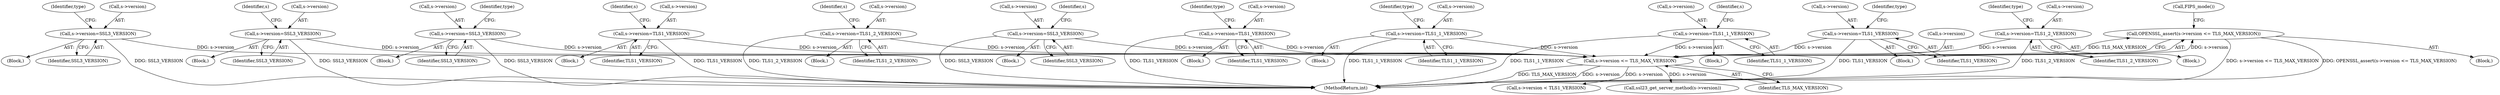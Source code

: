 digraph "0_openssl_6ce9687b5aba5391fc0de50e18779eb676d0e04d@API" {
"1000688" [label="(Call,OPENSSL_assert(s->version <= TLS_MAX_VERSION))"];
"1000689" [label="(Call,s->version <= TLS_MAX_VERSION)"];
"1000606" [label="(Call,s->version=SSL3_VERSION)"];
"1000375" [label="(Call,s->version=SSL3_VERSION)"];
"1000588" [label="(Call,s->version=SSL3_VERSION)"];
"1000356" [label="(Call,s->version=TLS1_VERSION)"];
"1000312" [label="(Call,s->version=TLS1_2_VERSION)"];
"1000406" [label="(Call,s->version=SSL3_VERSION)"];
"1000623" [label="(Call,s->version=TLS1_VERSION)"];
"1000554" [label="(Call,s->version=TLS1_1_VERSION)"];
"1000337" [label="(Call,s->version=TLS1_1_VERSION)"];
"1000571" [label="(Call,s->version=TLS1_VERSION)"];
"1000531" [label="(Call,s->version=TLS1_2_VERSION)"];
"1000587" [label="(Block,)"];
"1000413" [label="(Identifier,s)"];
"1000357" [label="(Call,s->version)"];
"1000313" [label="(Call,s->version)"];
"1000407" [label="(Call,s->version)"];
"1000571" [label="(Call,s->version=TLS1_VERSION)"];
"1000594" [label="(Identifier,type)"];
"1000363" [label="(Identifier,s)"];
"1000589" [label="(Call,s->version)"];
"1000605" [label="(Block,)"];
"1000344" [label="(Identifier,s)"];
"1000577" [label="(Identifier,type)"];
"1000697" [label="(Call,s->version < TLS1_VERSION)"];
"1000624" [label="(Call,s->version)"];
"1000555" [label="(Call,s->version)"];
"1000588" [label="(Call,s->version=SSL3_VERSION)"];
"1000572" [label="(Call,s->version)"];
"1000319" [label="(Identifier,s)"];
"1000376" [label="(Call,s->version)"];
"1000690" [label="(Call,s->version)"];
"1000312" [label="(Call,s->version=TLS1_2_VERSION)"];
"1000610" [label="(Identifier,SSL3_VERSION)"];
"1000607" [label="(Call,s->version)"];
"1000336" [label="(Block,)"];
"1000553" [label="(Block,)"];
"1000612" [label="(Identifier,type)"];
"1000535" [label="(Identifier,TLS1_2_VERSION)"];
"1000337" [label="(Call,s->version=TLS1_1_VERSION)"];
"1000341" [label="(Identifier,TLS1_1_VERSION)"];
"1000410" [label="(Identifier,SSL3_VERSION)"];
"1000360" [label="(Identifier,TLS1_VERSION)"];
"1000689" [label="(Call,s->version <= TLS_MAX_VERSION)"];
"1000688" [label="(Call,OPENSSL_assert(s->version <= TLS_MAX_VERSION))"];
"1000406" [label="(Call,s->version=SSL3_VERSION)"];
"1001246" [label="(MethodReturn,int)"];
"1000560" [label="(Identifier,type)"];
"1000316" [label="(Identifier,TLS1_2_VERSION)"];
"1000554" [label="(Call,s->version=TLS1_1_VERSION)"];
"1000149" [label="(Block,)"];
"1000379" [label="(Identifier,SSL3_VERSION)"];
"1000558" [label="(Identifier,TLS1_1_VERSION)"];
"1000338" [label="(Call,s->version)"];
"1000570" [label="(Block,)"];
"1000355" [label="(Block,)"];
"1000311" [label="(Block,)"];
"1000531" [label="(Call,s->version=TLS1_2_VERSION)"];
"1000382" [label="(Identifier,s)"];
"1000532" [label="(Call,s->version)"];
"1000375" [label="(Call,s->version=SSL3_VERSION)"];
"1000356" [label="(Call,s->version=TLS1_VERSION)"];
"1000374" [label="(Block,)"];
"1000592" [label="(Identifier,SSL3_VERSION)"];
"1000623" [label="(Call,s->version=TLS1_VERSION)"];
"1000627" [label="(Identifier,TLS1_VERSION)"];
"1000606" [label="(Call,s->version=SSL3_VERSION)"];
"1001070" [label="(Call,ssl23_get_server_method(s->version))"];
"1000696" [label="(Call,FIPS_mode())"];
"1000405" [label="(Block,)"];
"1000622" [label="(Block,)"];
"1000575" [label="(Identifier,TLS1_VERSION)"];
"1000530" [label="(Block,)"];
"1000537" [label="(Identifier,type)"];
"1000693" [label="(Identifier,TLS_MAX_VERSION)"];
"1000629" [label="(Identifier,type)"];
"1000688" -> "1000149"  [label="AST: "];
"1000688" -> "1000689"  [label="CFG: "];
"1000689" -> "1000688"  [label="AST: "];
"1000696" -> "1000688"  [label="CFG: "];
"1000688" -> "1001246"  [label="DDG: s->version <= TLS_MAX_VERSION"];
"1000688" -> "1001246"  [label="DDG: OPENSSL_assert(s->version <= TLS_MAX_VERSION)"];
"1000689" -> "1000688"  [label="DDG: s->version"];
"1000689" -> "1000688"  [label="DDG: TLS_MAX_VERSION"];
"1000689" -> "1000693"  [label="CFG: "];
"1000690" -> "1000689"  [label="AST: "];
"1000693" -> "1000689"  [label="AST: "];
"1000689" -> "1001246"  [label="DDG: TLS_MAX_VERSION"];
"1000689" -> "1001246"  [label="DDG: s->version"];
"1000606" -> "1000689"  [label="DDG: s->version"];
"1000375" -> "1000689"  [label="DDG: s->version"];
"1000588" -> "1000689"  [label="DDG: s->version"];
"1000356" -> "1000689"  [label="DDG: s->version"];
"1000312" -> "1000689"  [label="DDG: s->version"];
"1000406" -> "1000689"  [label="DDG: s->version"];
"1000623" -> "1000689"  [label="DDG: s->version"];
"1000554" -> "1000689"  [label="DDG: s->version"];
"1000337" -> "1000689"  [label="DDG: s->version"];
"1000571" -> "1000689"  [label="DDG: s->version"];
"1000531" -> "1000689"  [label="DDG: s->version"];
"1000689" -> "1000697"  [label="DDG: s->version"];
"1000689" -> "1001070"  [label="DDG: s->version"];
"1000606" -> "1000605"  [label="AST: "];
"1000606" -> "1000610"  [label="CFG: "];
"1000607" -> "1000606"  [label="AST: "];
"1000610" -> "1000606"  [label="AST: "];
"1000612" -> "1000606"  [label="CFG: "];
"1000606" -> "1001246"  [label="DDG: SSL3_VERSION"];
"1000375" -> "1000374"  [label="AST: "];
"1000375" -> "1000379"  [label="CFG: "];
"1000376" -> "1000375"  [label="AST: "];
"1000379" -> "1000375"  [label="AST: "];
"1000382" -> "1000375"  [label="CFG: "];
"1000375" -> "1001246"  [label="DDG: SSL3_VERSION"];
"1000588" -> "1000587"  [label="AST: "];
"1000588" -> "1000592"  [label="CFG: "];
"1000589" -> "1000588"  [label="AST: "];
"1000592" -> "1000588"  [label="AST: "];
"1000594" -> "1000588"  [label="CFG: "];
"1000588" -> "1001246"  [label="DDG: SSL3_VERSION"];
"1000356" -> "1000355"  [label="AST: "];
"1000356" -> "1000360"  [label="CFG: "];
"1000357" -> "1000356"  [label="AST: "];
"1000360" -> "1000356"  [label="AST: "];
"1000363" -> "1000356"  [label="CFG: "];
"1000356" -> "1001246"  [label="DDG: TLS1_VERSION"];
"1000312" -> "1000311"  [label="AST: "];
"1000312" -> "1000316"  [label="CFG: "];
"1000313" -> "1000312"  [label="AST: "];
"1000316" -> "1000312"  [label="AST: "];
"1000319" -> "1000312"  [label="CFG: "];
"1000312" -> "1001246"  [label="DDG: TLS1_2_VERSION"];
"1000406" -> "1000405"  [label="AST: "];
"1000406" -> "1000410"  [label="CFG: "];
"1000407" -> "1000406"  [label="AST: "];
"1000410" -> "1000406"  [label="AST: "];
"1000413" -> "1000406"  [label="CFG: "];
"1000406" -> "1001246"  [label="DDG: SSL3_VERSION"];
"1000623" -> "1000622"  [label="AST: "];
"1000623" -> "1000627"  [label="CFG: "];
"1000624" -> "1000623"  [label="AST: "];
"1000627" -> "1000623"  [label="AST: "];
"1000629" -> "1000623"  [label="CFG: "];
"1000623" -> "1001246"  [label="DDG: TLS1_VERSION"];
"1000554" -> "1000553"  [label="AST: "];
"1000554" -> "1000558"  [label="CFG: "];
"1000555" -> "1000554"  [label="AST: "];
"1000558" -> "1000554"  [label="AST: "];
"1000560" -> "1000554"  [label="CFG: "];
"1000554" -> "1001246"  [label="DDG: TLS1_1_VERSION"];
"1000337" -> "1000336"  [label="AST: "];
"1000337" -> "1000341"  [label="CFG: "];
"1000338" -> "1000337"  [label="AST: "];
"1000341" -> "1000337"  [label="AST: "];
"1000344" -> "1000337"  [label="CFG: "];
"1000337" -> "1001246"  [label="DDG: TLS1_1_VERSION"];
"1000571" -> "1000570"  [label="AST: "];
"1000571" -> "1000575"  [label="CFG: "];
"1000572" -> "1000571"  [label="AST: "];
"1000575" -> "1000571"  [label="AST: "];
"1000577" -> "1000571"  [label="CFG: "];
"1000571" -> "1001246"  [label="DDG: TLS1_VERSION"];
"1000531" -> "1000530"  [label="AST: "];
"1000531" -> "1000535"  [label="CFG: "];
"1000532" -> "1000531"  [label="AST: "];
"1000535" -> "1000531"  [label="AST: "];
"1000537" -> "1000531"  [label="CFG: "];
"1000531" -> "1001246"  [label="DDG: TLS1_2_VERSION"];
}
